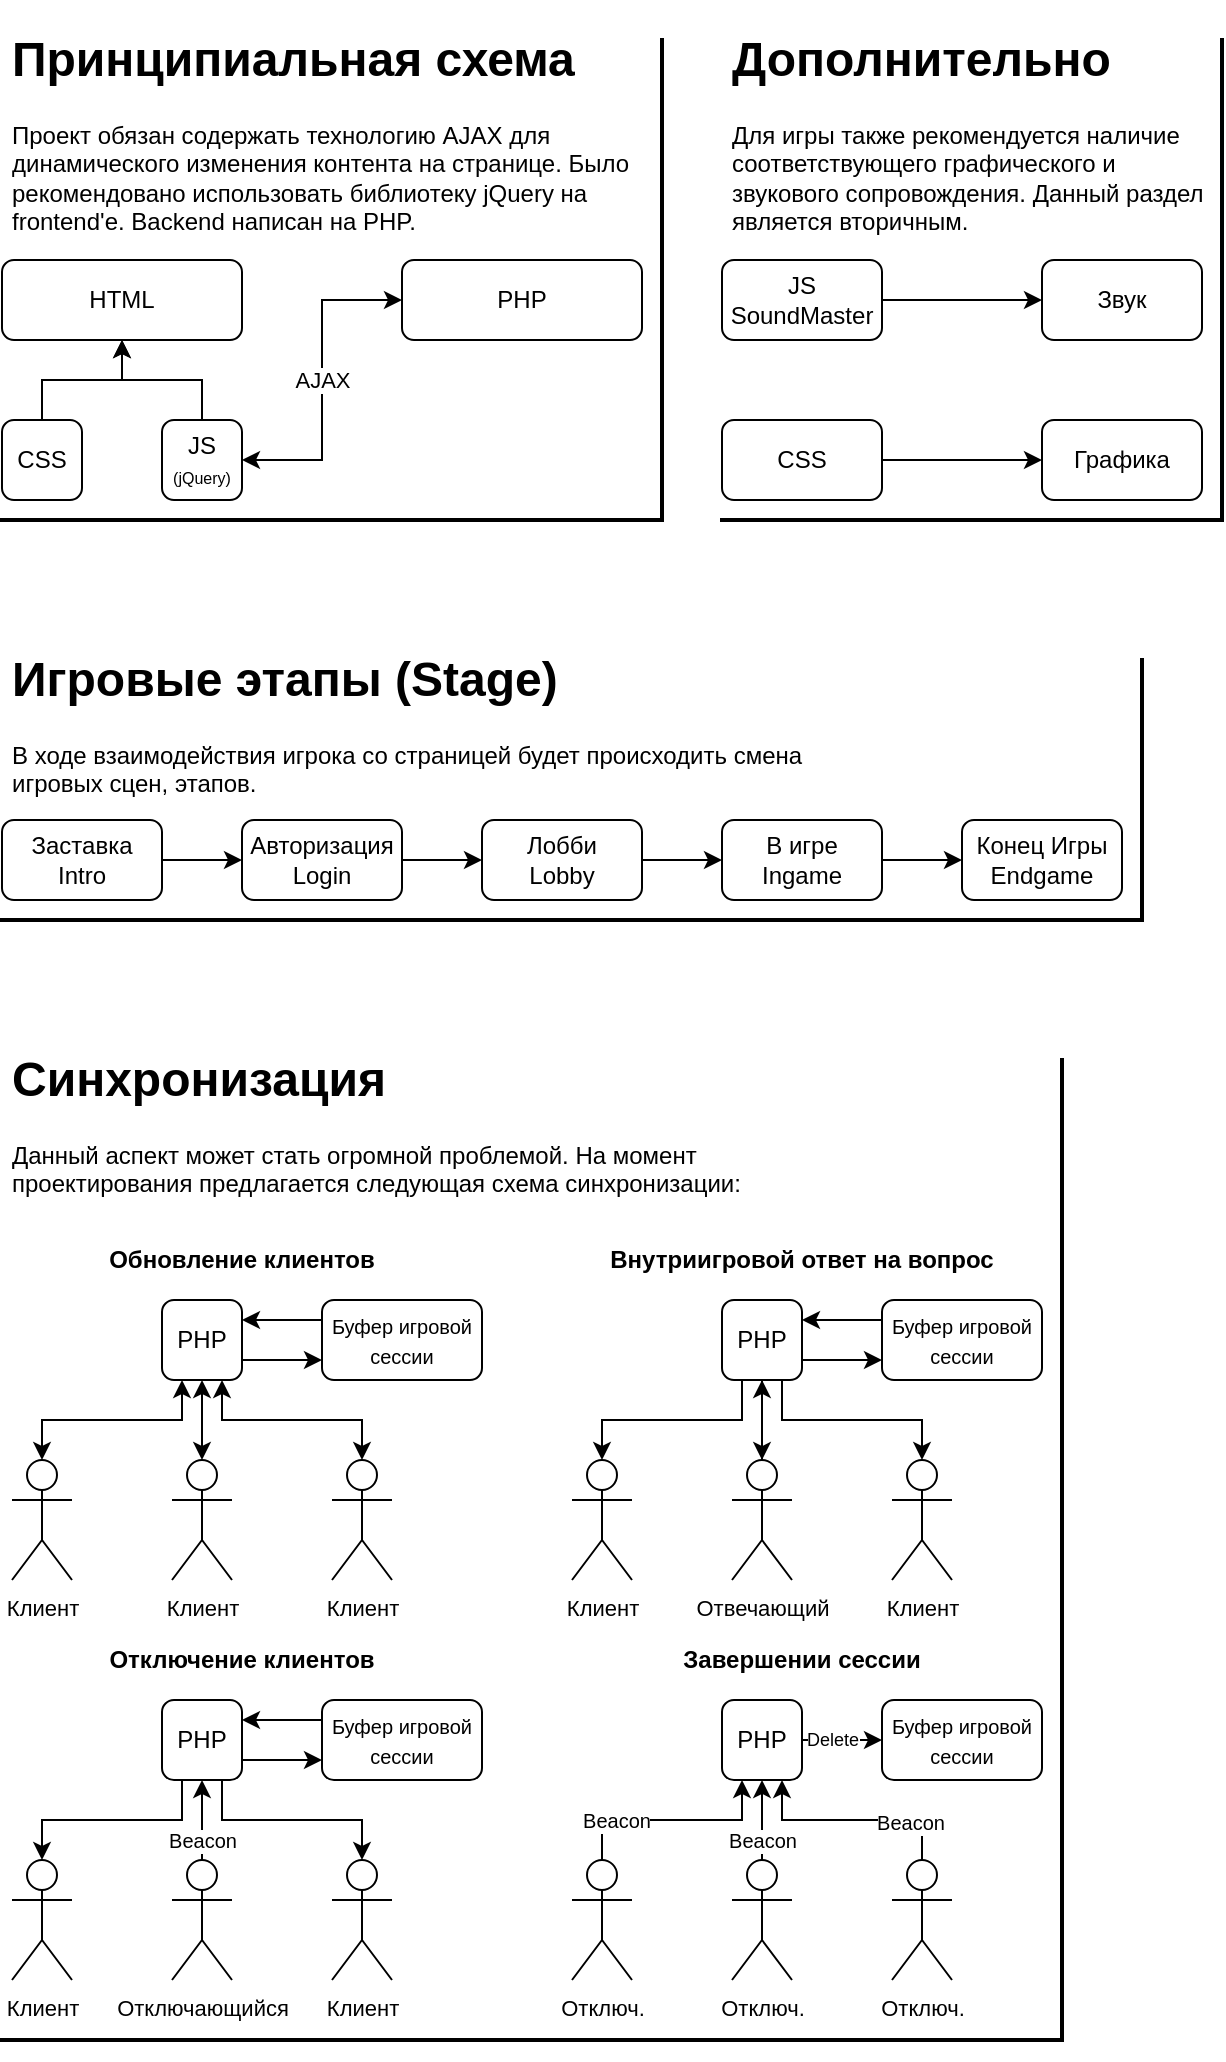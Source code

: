 <mxfile version="14.3.1" type="github">
  <diagram id="fdaFz8g7WsJd5ks0n-gx" name="Page-1">
    <mxGraphModel dx="775" dy="544" grid="1" gridSize="10" guides="1" tooltips="1" connect="1" arrows="1" fold="1" page="1" pageScale="1" pageWidth="827" pageHeight="1169" math="0" shadow="0">
      <root>
        <mxCell id="0" />
        <mxCell id="1" parent="0" />
        <mxCell id="Tfnw866Hx88FF2iFjDKs-1" value="HTML" style="rounded=1;whiteSpace=wrap;html=1;" vertex="1" parent="1">
          <mxGeometry x="120" y="160" width="120" height="40" as="geometry" />
        </mxCell>
        <mxCell id="Tfnw866Hx88FF2iFjDKs-3" style="edgeStyle=orthogonalEdgeStyle;rounded=0;orthogonalLoop=1;jettySize=auto;html=1;exitX=0.5;exitY=0;exitDx=0;exitDy=0;entryX=0.5;entryY=1;entryDx=0;entryDy=0;" edge="1" parent="1" source="Tfnw866Hx88FF2iFjDKs-2" target="Tfnw866Hx88FF2iFjDKs-1">
          <mxGeometry relative="1" as="geometry" />
        </mxCell>
        <mxCell id="Tfnw866Hx88FF2iFjDKs-2" value="CSS" style="rounded=1;whiteSpace=wrap;html=1;" vertex="1" parent="1">
          <mxGeometry x="120" y="240" width="40" height="40" as="geometry" />
        </mxCell>
        <mxCell id="Tfnw866Hx88FF2iFjDKs-5" style="edgeStyle=orthogonalEdgeStyle;rounded=0;orthogonalLoop=1;jettySize=auto;html=1;exitX=0.5;exitY=0;exitDx=0;exitDy=0;entryX=0.5;entryY=1;entryDx=0;entryDy=0;" edge="1" parent="1" source="Tfnw866Hx88FF2iFjDKs-4" target="Tfnw866Hx88FF2iFjDKs-1">
          <mxGeometry relative="1" as="geometry" />
        </mxCell>
        <mxCell id="Tfnw866Hx88FF2iFjDKs-7" style="edgeStyle=orthogonalEdgeStyle;rounded=0;orthogonalLoop=1;jettySize=auto;html=1;exitX=1;exitY=0.5;exitDx=0;exitDy=0;entryX=0;entryY=0.5;entryDx=0;entryDy=0;startArrow=classic;startFill=1;" edge="1" parent="1" source="Tfnw866Hx88FF2iFjDKs-4" target="Tfnw866Hx88FF2iFjDKs-6">
          <mxGeometry relative="1" as="geometry" />
        </mxCell>
        <mxCell id="Tfnw866Hx88FF2iFjDKs-9" value="AJAX" style="edgeLabel;html=1;align=center;verticalAlign=middle;resizable=0;points=[];" vertex="1" connectable="0" parent="Tfnw866Hx88FF2iFjDKs-7">
          <mxGeometry x="-0.126" relative="1" as="geometry">
            <mxPoint y="-10.38" as="offset" />
          </mxGeometry>
        </mxCell>
        <mxCell id="Tfnw866Hx88FF2iFjDKs-4" value="JS&lt;br&gt;&lt;font style=&quot;font-size: 8px&quot;&gt;(jQuery)&lt;/font&gt;" style="rounded=1;whiteSpace=wrap;html=1;" vertex="1" parent="1">
          <mxGeometry x="200" y="240" width="40" height="40" as="geometry" />
        </mxCell>
        <mxCell id="Tfnw866Hx88FF2iFjDKs-6" value="PHP" style="rounded=1;whiteSpace=wrap;html=1;" vertex="1" parent="1">
          <mxGeometry x="320" y="160" width="120" height="40" as="geometry" />
        </mxCell>
        <mxCell id="Tfnw866Hx88FF2iFjDKs-10" value="&lt;h1&gt;Принципиальная схема&lt;/h1&gt;&lt;p&gt;Проект обязан содержать технологию AJAX для динамического изменения контента на странице. Было рекомендовано использовать библиотеку jQuery на frontend&#39;е. Backend написан на PHP.&amp;nbsp;&lt;/p&gt;" style="text;html=1;strokeColor=none;fillColor=none;spacing=5;spacingTop=-20;whiteSpace=wrap;overflow=hidden;rounded=0;" vertex="1" parent="1">
          <mxGeometry x="120" y="40" width="320" height="120" as="geometry" />
        </mxCell>
        <mxCell id="Tfnw866Hx88FF2iFjDKs-13" value="" style="shape=partialRectangle;whiteSpace=wrap;html=1;top=0;left=0;fillColor=none;strokeWidth=2;" vertex="1" parent="1">
          <mxGeometry x="120" y="50" width="330" height="240" as="geometry" />
        </mxCell>
        <mxCell id="Tfnw866Hx88FF2iFjDKs-14" value="&lt;h1&gt;Игровые этапы (Stage)&lt;/h1&gt;&lt;p&gt;В ходе взаимодействия игрока со страницей будет происходить смена игровых сцен, этапов.&lt;/p&gt;" style="text;html=1;strokeColor=none;fillColor=none;spacing=5;spacingTop=-20;whiteSpace=wrap;overflow=hidden;rounded=0;" vertex="1" parent="1">
          <mxGeometry x="120" y="350" width="440" height="90" as="geometry" />
        </mxCell>
        <mxCell id="Tfnw866Hx88FF2iFjDKs-151" style="edgeStyle=orthogonalEdgeStyle;rounded=0;orthogonalLoop=1;jettySize=auto;html=1;exitX=1;exitY=0.5;exitDx=0;exitDy=0;entryX=0;entryY=0.5;entryDx=0;entryDy=0;startArrow=none;startFill=0;strokeWidth=1;fontSize=12;" edge="1" parent="1" source="Tfnw866Hx88FF2iFjDKs-15" target="Tfnw866Hx88FF2iFjDKs-149">
          <mxGeometry relative="1" as="geometry" />
        </mxCell>
        <mxCell id="Tfnw866Hx88FF2iFjDKs-15" value="&lt;font style=&quot;font-size: 12px&quot;&gt;Заставка&lt;br&gt;Intro&lt;/font&gt;" style="rounded=1;whiteSpace=wrap;html=1;align=center;" vertex="1" parent="1">
          <mxGeometry x="120" y="440" width="80" height="40" as="geometry" />
        </mxCell>
        <mxCell id="Tfnw866Hx88FF2iFjDKs-21" style="edgeStyle=orthogonalEdgeStyle;rounded=0;orthogonalLoop=1;jettySize=auto;html=1;exitX=1;exitY=0.5;exitDx=0;exitDy=0;entryX=0;entryY=0.5;entryDx=0;entryDy=0;startArrow=none;startFill=0;" edge="1" parent="1" source="Tfnw866Hx88FF2iFjDKs-16" target="Tfnw866Hx88FF2iFjDKs-18">
          <mxGeometry relative="1" as="geometry" />
        </mxCell>
        <mxCell id="Tfnw866Hx88FF2iFjDKs-16" value="&lt;font style=&quot;font-size: 12px&quot;&gt;Лобби&lt;br&gt;Lobby&lt;/font&gt;" style="rounded=1;whiteSpace=wrap;html=1;align=center;" vertex="1" parent="1">
          <mxGeometry x="360" y="440" width="80" height="40" as="geometry" />
        </mxCell>
        <mxCell id="Tfnw866Hx88FF2iFjDKs-22" style="edgeStyle=orthogonalEdgeStyle;rounded=0;orthogonalLoop=1;jettySize=auto;html=1;exitX=1;exitY=0.5;exitDx=0;exitDy=0;entryX=0;entryY=0.5;entryDx=0;entryDy=0;startArrow=none;startFill=0;" edge="1" parent="1" source="Tfnw866Hx88FF2iFjDKs-18" target="Tfnw866Hx88FF2iFjDKs-20">
          <mxGeometry relative="1" as="geometry" />
        </mxCell>
        <mxCell id="Tfnw866Hx88FF2iFjDKs-18" value="&lt;span&gt;В игре&lt;br&gt;Ingame&lt;br&gt;&lt;/span&gt;" style="rounded=1;whiteSpace=wrap;html=1;align=center;" vertex="1" parent="1">
          <mxGeometry x="480" y="440" width="80" height="40" as="geometry" />
        </mxCell>
        <mxCell id="Tfnw866Hx88FF2iFjDKs-20" value="&lt;span&gt;Конец Игры&lt;br&gt;Endgame&lt;br&gt;&lt;/span&gt;" style="rounded=1;whiteSpace=wrap;html=1;align=center;" vertex="1" parent="1">
          <mxGeometry x="600" y="440" width="80" height="40" as="geometry" />
        </mxCell>
        <mxCell id="Tfnw866Hx88FF2iFjDKs-23" value="" style="shape=partialRectangle;whiteSpace=wrap;html=1;top=0;left=0;fillColor=none;strokeWidth=2;" vertex="1" parent="1">
          <mxGeometry x="120" y="360" width="570" height="130" as="geometry" />
        </mxCell>
        <mxCell id="Tfnw866Hx88FF2iFjDKs-25" value="&lt;h1&gt;Синхронизация&lt;/h1&gt;&lt;p&gt;Данный аспект может стать огромной проблемой. На момент проектирования предлагается следующая схема синхронизации:&lt;/p&gt;" style="text;html=1;strokeColor=none;fillColor=none;spacing=5;spacingTop=-20;whiteSpace=wrap;overflow=hidden;rounded=0;" vertex="1" parent="1">
          <mxGeometry x="120" y="550" width="400" height="80" as="geometry" />
        </mxCell>
        <mxCell id="Tfnw866Hx88FF2iFjDKs-62" value="" style="group" vertex="1" connectable="0" parent="1">
          <mxGeometry x="125" y="760" width="190" height="60" as="geometry" />
        </mxCell>
        <mxCell id="Tfnw866Hx88FF2iFjDKs-63" value="&lt;font style=&quot;font-size: 11px&quot;&gt;Клиент&lt;/font&gt;" style="shape=umlActor;verticalLabelPosition=bottom;verticalAlign=top;html=1;outlineConnect=0;align=center;" vertex="1" parent="Tfnw866Hx88FF2iFjDKs-62">
          <mxGeometry width="30" height="60" as="geometry" />
        </mxCell>
        <mxCell id="Tfnw866Hx88FF2iFjDKs-64" value="&lt;font style=&quot;font-size: 11px&quot;&gt;Клиент&lt;/font&gt;" style="shape=umlActor;verticalLabelPosition=bottom;verticalAlign=top;html=1;outlineConnect=0;align=center;" vertex="1" parent="Tfnw866Hx88FF2iFjDKs-62">
          <mxGeometry x="80" width="30" height="60" as="geometry" />
        </mxCell>
        <mxCell id="Tfnw866Hx88FF2iFjDKs-65" value="&lt;font style=&quot;font-size: 11px&quot;&gt;Клиент&lt;/font&gt;" style="shape=umlActor;verticalLabelPosition=bottom;verticalAlign=top;html=1;outlineConnect=0;align=center;" vertex="1" parent="Tfnw866Hx88FF2iFjDKs-62">
          <mxGeometry x="160" width="30" height="60" as="geometry" />
        </mxCell>
        <mxCell id="Tfnw866Hx88FF2iFjDKs-74" style="edgeStyle=orthogonalEdgeStyle;rounded=0;orthogonalLoop=1;jettySize=auto;html=1;exitX=0.25;exitY=1;exitDx=0;exitDy=0;entryX=0.5;entryY=0;entryDx=0;entryDy=0;entryPerimeter=0;startArrow=classic;startFill=1;" edge="1" parent="1" source="Tfnw866Hx88FF2iFjDKs-67" target="Tfnw866Hx88FF2iFjDKs-63">
          <mxGeometry relative="1" as="geometry" />
        </mxCell>
        <mxCell id="Tfnw866Hx88FF2iFjDKs-75" style="edgeStyle=orthogonalEdgeStyle;rounded=0;orthogonalLoop=1;jettySize=auto;html=1;exitX=0.5;exitY=1;exitDx=0;exitDy=0;entryX=0.5;entryY=0;entryDx=0;entryDy=0;entryPerimeter=0;startArrow=classic;startFill=1;" edge="1" parent="1" source="Tfnw866Hx88FF2iFjDKs-67" target="Tfnw866Hx88FF2iFjDKs-64">
          <mxGeometry relative="1" as="geometry" />
        </mxCell>
        <mxCell id="Tfnw866Hx88FF2iFjDKs-77" style="edgeStyle=orthogonalEdgeStyle;rounded=0;orthogonalLoop=1;jettySize=auto;html=1;exitX=0.75;exitY=1;exitDx=0;exitDy=0;entryX=0.5;entryY=0;entryDx=0;entryDy=0;entryPerimeter=0;startArrow=classic;startFill=1;" edge="1" parent="1" source="Tfnw866Hx88FF2iFjDKs-67" target="Tfnw866Hx88FF2iFjDKs-65">
          <mxGeometry relative="1" as="geometry" />
        </mxCell>
        <mxCell id="Tfnw866Hx88FF2iFjDKs-95" style="edgeStyle=orthogonalEdgeStyle;rounded=0;orthogonalLoop=1;jettySize=auto;html=1;exitX=1;exitY=0.75;exitDx=0;exitDy=0;entryX=0;entryY=0.75;entryDx=0;entryDy=0;startArrow=none;startFill=0;" edge="1" parent="1" source="Tfnw866Hx88FF2iFjDKs-67" target="Tfnw866Hx88FF2iFjDKs-71">
          <mxGeometry relative="1" as="geometry" />
        </mxCell>
        <mxCell id="Tfnw866Hx88FF2iFjDKs-67" value="PHP" style="rounded=1;whiteSpace=wrap;html=1;align=center;" vertex="1" parent="1">
          <mxGeometry x="200" y="680" width="40" height="40" as="geometry" />
        </mxCell>
        <mxCell id="Tfnw866Hx88FF2iFjDKs-96" style="edgeStyle=orthogonalEdgeStyle;rounded=0;orthogonalLoop=1;jettySize=auto;html=1;exitX=0;exitY=0.25;exitDx=0;exitDy=0;entryX=1;entryY=0.25;entryDx=0;entryDy=0;startArrow=none;startFill=0;" edge="1" parent="1" source="Tfnw866Hx88FF2iFjDKs-71" target="Tfnw866Hx88FF2iFjDKs-67">
          <mxGeometry relative="1" as="geometry" />
        </mxCell>
        <mxCell id="Tfnw866Hx88FF2iFjDKs-71" value="&lt;font style=&quot;font-size: 10px&quot;&gt;Буфер игровой сессии&lt;/font&gt;" style="rounded=1;whiteSpace=wrap;html=1;align=center;" vertex="1" parent="1">
          <mxGeometry x="280" y="680" width="80" height="40" as="geometry" />
        </mxCell>
        <mxCell id="Tfnw866Hx88FF2iFjDKs-72" value="&lt;b&gt;Обновление клиентов&lt;/b&gt;" style="text;html=1;strokeColor=none;fillColor=none;align=center;verticalAlign=middle;whiteSpace=wrap;rounded=0;" vertex="1" parent="1">
          <mxGeometry x="120" y="640" width="240" height="40" as="geometry" />
        </mxCell>
        <mxCell id="Tfnw866Hx88FF2iFjDKs-78" value="" style="group" vertex="1" connectable="0" parent="1">
          <mxGeometry x="405" y="760" width="190" height="60" as="geometry" />
        </mxCell>
        <mxCell id="Tfnw866Hx88FF2iFjDKs-79" value="&lt;font style=&quot;font-size: 11px&quot;&gt;Клиент&lt;/font&gt;" style="shape=umlActor;verticalLabelPosition=bottom;verticalAlign=top;html=1;outlineConnect=0;align=center;" vertex="1" parent="Tfnw866Hx88FF2iFjDKs-78">
          <mxGeometry width="30" height="60" as="geometry" />
        </mxCell>
        <mxCell id="Tfnw866Hx88FF2iFjDKs-80" value="&lt;span style=&quot;font-size: 11px&quot;&gt;Отвечающий&lt;/span&gt;" style="shape=umlActor;verticalLabelPosition=bottom;verticalAlign=top;html=1;outlineConnect=0;align=center;" vertex="1" parent="Tfnw866Hx88FF2iFjDKs-78">
          <mxGeometry x="80" width="30" height="60" as="geometry" />
        </mxCell>
        <mxCell id="Tfnw866Hx88FF2iFjDKs-81" value="&lt;font style=&quot;font-size: 11px&quot;&gt;Клиент&lt;/font&gt;" style="shape=umlActor;verticalLabelPosition=bottom;verticalAlign=top;html=1;outlineConnect=0;align=center;" vertex="1" parent="Tfnw866Hx88FF2iFjDKs-78">
          <mxGeometry x="160" width="30" height="60" as="geometry" />
        </mxCell>
        <mxCell id="Tfnw866Hx88FF2iFjDKs-89" style="edgeStyle=orthogonalEdgeStyle;rounded=0;orthogonalLoop=1;jettySize=auto;html=1;exitX=1;exitY=0.75;exitDx=0;exitDy=0;entryX=0;entryY=0.75;entryDx=0;entryDy=0;startArrow=none;startFill=0;" edge="1" parent="1" source="Tfnw866Hx88FF2iFjDKs-85" target="Tfnw866Hx88FF2iFjDKs-87">
          <mxGeometry relative="1" as="geometry" />
        </mxCell>
        <mxCell id="Tfnw866Hx88FF2iFjDKs-92" style="edgeStyle=orthogonalEdgeStyle;rounded=0;orthogonalLoop=1;jettySize=auto;html=1;exitX=0.25;exitY=1;exitDx=0;exitDy=0;entryX=0.5;entryY=0;entryDx=0;entryDy=0;entryPerimeter=0;startArrow=none;startFill=0;" edge="1" parent="1" source="Tfnw866Hx88FF2iFjDKs-85" target="Tfnw866Hx88FF2iFjDKs-79">
          <mxGeometry relative="1" as="geometry" />
        </mxCell>
        <mxCell id="Tfnw866Hx88FF2iFjDKs-93" style="edgeStyle=orthogonalEdgeStyle;rounded=0;orthogonalLoop=1;jettySize=auto;html=1;exitX=0.75;exitY=1;exitDx=0;exitDy=0;entryX=0.5;entryY=0;entryDx=0;entryDy=0;entryPerimeter=0;startArrow=none;startFill=0;" edge="1" parent="1" source="Tfnw866Hx88FF2iFjDKs-85" target="Tfnw866Hx88FF2iFjDKs-81">
          <mxGeometry relative="1" as="geometry" />
        </mxCell>
        <mxCell id="Tfnw866Hx88FF2iFjDKs-94" style="edgeStyle=orthogonalEdgeStyle;rounded=0;orthogonalLoop=1;jettySize=auto;html=1;exitX=0.5;exitY=1;exitDx=0;exitDy=0;entryX=0.5;entryY=0;entryDx=0;entryDy=0;entryPerimeter=0;startArrow=none;startFill=0;" edge="1" parent="1" source="Tfnw866Hx88FF2iFjDKs-85" target="Tfnw866Hx88FF2iFjDKs-80">
          <mxGeometry relative="1" as="geometry" />
        </mxCell>
        <mxCell id="Tfnw866Hx88FF2iFjDKs-85" value="PHP" style="rounded=1;whiteSpace=wrap;html=1;align=center;" vertex="1" parent="1">
          <mxGeometry x="480" y="680" width="40" height="40" as="geometry" />
        </mxCell>
        <mxCell id="Tfnw866Hx88FF2iFjDKs-90" style="edgeStyle=orthogonalEdgeStyle;rounded=0;orthogonalLoop=1;jettySize=auto;html=1;exitX=0;exitY=0.25;exitDx=0;exitDy=0;entryX=1;entryY=0.25;entryDx=0;entryDy=0;startArrow=none;startFill=0;" edge="1" parent="1" source="Tfnw866Hx88FF2iFjDKs-87" target="Tfnw866Hx88FF2iFjDKs-85">
          <mxGeometry relative="1" as="geometry" />
        </mxCell>
        <mxCell id="Tfnw866Hx88FF2iFjDKs-87" value="&lt;font style=&quot;font-size: 10px&quot;&gt;Буфер игровой сессии&lt;/font&gt;" style="rounded=1;whiteSpace=wrap;html=1;align=center;" vertex="1" parent="1">
          <mxGeometry x="560" y="680" width="80" height="40" as="geometry" />
        </mxCell>
        <mxCell id="Tfnw866Hx88FF2iFjDKs-88" value="&lt;b&gt;Внутриигровой ответ на вопрос&lt;/b&gt;" style="text;html=1;strokeColor=none;fillColor=none;align=center;verticalAlign=middle;whiteSpace=wrap;rounded=0;" vertex="1" parent="1">
          <mxGeometry x="400" y="640" width="240" height="40" as="geometry" />
        </mxCell>
        <mxCell id="Tfnw866Hx88FF2iFjDKs-91" style="edgeStyle=orthogonalEdgeStyle;rounded=0;orthogonalLoop=1;jettySize=auto;html=1;exitX=0.5;exitY=0;exitDx=0;exitDy=0;exitPerimeter=0;entryX=0.5;entryY=1;entryDx=0;entryDy=0;startArrow=none;startFill=0;" edge="1" parent="1" source="Tfnw866Hx88FF2iFjDKs-80" target="Tfnw866Hx88FF2iFjDKs-85">
          <mxGeometry relative="1" as="geometry" />
        </mxCell>
        <mxCell id="Tfnw866Hx88FF2iFjDKs-99" value="" style="group" vertex="1" connectable="0" parent="1">
          <mxGeometry x="125" y="960" width="190" height="60" as="geometry" />
        </mxCell>
        <mxCell id="Tfnw866Hx88FF2iFjDKs-100" value="&lt;font style=&quot;font-size: 11px&quot;&gt;Клиент&lt;/font&gt;" style="shape=umlActor;verticalLabelPosition=bottom;verticalAlign=top;html=1;outlineConnect=0;align=center;" vertex="1" parent="Tfnw866Hx88FF2iFjDKs-99">
          <mxGeometry width="30" height="60" as="geometry" />
        </mxCell>
        <mxCell id="Tfnw866Hx88FF2iFjDKs-101" value="&lt;span style=&quot;font-size: 11px&quot;&gt;Отключающийся&lt;/span&gt;" style="shape=umlActor;verticalLabelPosition=bottom;verticalAlign=top;html=1;outlineConnect=0;align=center;" vertex="1" parent="Tfnw866Hx88FF2iFjDKs-99">
          <mxGeometry x="80" width="30" height="60" as="geometry" />
        </mxCell>
        <mxCell id="Tfnw866Hx88FF2iFjDKs-102" value="&lt;font style=&quot;font-size: 11px&quot;&gt;Клиент&lt;/font&gt;" style="shape=umlActor;verticalLabelPosition=bottom;verticalAlign=top;html=1;outlineConnect=0;align=center;" vertex="1" parent="Tfnw866Hx88FF2iFjDKs-99">
          <mxGeometry x="160" width="30" height="60" as="geometry" />
        </mxCell>
        <mxCell id="Tfnw866Hx88FF2iFjDKs-103" style="edgeStyle=orthogonalEdgeStyle;rounded=0;orthogonalLoop=1;jettySize=auto;html=1;exitX=1;exitY=0.75;exitDx=0;exitDy=0;entryX=0;entryY=0.75;entryDx=0;entryDy=0;startArrow=none;startFill=0;" edge="1" parent="1" source="Tfnw866Hx88FF2iFjDKs-107" target="Tfnw866Hx88FF2iFjDKs-109">
          <mxGeometry relative="1" as="geometry" />
        </mxCell>
        <mxCell id="Tfnw866Hx88FF2iFjDKs-104" style="edgeStyle=orthogonalEdgeStyle;rounded=0;orthogonalLoop=1;jettySize=auto;html=1;exitX=0.25;exitY=1;exitDx=0;exitDy=0;entryX=0.5;entryY=0;entryDx=0;entryDy=0;entryPerimeter=0;startArrow=none;startFill=0;" edge="1" parent="1" source="Tfnw866Hx88FF2iFjDKs-107" target="Tfnw866Hx88FF2iFjDKs-100">
          <mxGeometry relative="1" as="geometry" />
        </mxCell>
        <mxCell id="Tfnw866Hx88FF2iFjDKs-105" style="edgeStyle=orthogonalEdgeStyle;rounded=0;orthogonalLoop=1;jettySize=auto;html=1;exitX=0.75;exitY=1;exitDx=0;exitDy=0;entryX=0.5;entryY=0;entryDx=0;entryDy=0;entryPerimeter=0;startArrow=none;startFill=0;" edge="1" parent="1" source="Tfnw866Hx88FF2iFjDKs-107" target="Tfnw866Hx88FF2iFjDKs-102">
          <mxGeometry relative="1" as="geometry" />
        </mxCell>
        <mxCell id="Tfnw866Hx88FF2iFjDKs-107" value="PHP" style="rounded=1;whiteSpace=wrap;html=1;align=center;" vertex="1" parent="1">
          <mxGeometry x="200" y="880" width="40" height="40" as="geometry" />
        </mxCell>
        <mxCell id="Tfnw866Hx88FF2iFjDKs-108" style="edgeStyle=orthogonalEdgeStyle;rounded=0;orthogonalLoop=1;jettySize=auto;html=1;exitX=0;exitY=0.25;exitDx=0;exitDy=0;entryX=1;entryY=0.25;entryDx=0;entryDy=0;startArrow=none;startFill=0;" edge="1" parent="1" source="Tfnw866Hx88FF2iFjDKs-109" target="Tfnw866Hx88FF2iFjDKs-107">
          <mxGeometry relative="1" as="geometry" />
        </mxCell>
        <mxCell id="Tfnw866Hx88FF2iFjDKs-109" value="&lt;font style=&quot;font-size: 10px&quot;&gt;Буфер игровой сессии&lt;/font&gt;" style="rounded=1;whiteSpace=wrap;html=1;align=center;" vertex="1" parent="1">
          <mxGeometry x="280" y="880" width="80" height="40" as="geometry" />
        </mxCell>
        <mxCell id="Tfnw866Hx88FF2iFjDKs-110" value="&lt;b&gt;Отключение клиентов&lt;/b&gt;" style="text;html=1;strokeColor=none;fillColor=none;align=center;verticalAlign=middle;whiteSpace=wrap;rounded=0;" vertex="1" parent="1">
          <mxGeometry x="120" y="840" width="240" height="40" as="geometry" />
        </mxCell>
        <mxCell id="Tfnw866Hx88FF2iFjDKs-113" style="edgeStyle=orthogonalEdgeStyle;rounded=0;orthogonalLoop=1;jettySize=auto;html=1;exitX=0.5;exitY=0;exitDx=0;exitDy=0;exitPerimeter=0;entryX=0.5;entryY=1;entryDx=0;entryDy=0;startArrow=none;startFill=0;" edge="1" parent="1" source="Tfnw866Hx88FF2iFjDKs-101" target="Tfnw866Hx88FF2iFjDKs-107">
          <mxGeometry relative="1" as="geometry" />
        </mxCell>
        <mxCell id="Tfnw866Hx88FF2iFjDKs-114" value="Beacon" style="edgeLabel;html=1;align=center;verticalAlign=middle;resizable=0;points=[];fontSize=10;" vertex="1" connectable="0" parent="Tfnw866Hx88FF2iFjDKs-113">
          <mxGeometry x="-0.303" relative="1" as="geometry">
            <mxPoint y="3.95" as="offset" />
          </mxGeometry>
        </mxCell>
        <mxCell id="Tfnw866Hx88FF2iFjDKs-115" value="" style="group" vertex="1" connectable="0" parent="1">
          <mxGeometry x="405" y="960" width="265" height="100" as="geometry" />
        </mxCell>
        <mxCell id="Tfnw866Hx88FF2iFjDKs-116" value="&lt;font style=&quot;font-size: 11px&quot;&gt;Отключ.&lt;/font&gt;" style="shape=umlActor;verticalLabelPosition=bottom;verticalAlign=top;html=1;outlineConnect=0;align=center;" vertex="1" parent="Tfnw866Hx88FF2iFjDKs-115">
          <mxGeometry width="30" height="60" as="geometry" />
        </mxCell>
        <mxCell id="Tfnw866Hx88FF2iFjDKs-117" value="&lt;span style=&quot;font-size: 11px&quot;&gt;Отключ.&lt;/span&gt;" style="shape=umlActor;verticalLabelPosition=bottom;verticalAlign=top;html=1;outlineConnect=0;align=center;" vertex="1" parent="Tfnw866Hx88FF2iFjDKs-115">
          <mxGeometry x="80" width="30" height="60" as="geometry" />
        </mxCell>
        <mxCell id="Tfnw866Hx88FF2iFjDKs-118" value="&lt;font style=&quot;font-size: 11px&quot;&gt;Отключ.&lt;/font&gt;" style="shape=umlActor;verticalLabelPosition=bottom;verticalAlign=top;html=1;outlineConnect=0;align=center;" vertex="1" parent="Tfnw866Hx88FF2iFjDKs-115">
          <mxGeometry x="160" width="30" height="60" as="geometry" />
        </mxCell>
        <mxCell id="Tfnw866Hx88FF2iFjDKs-134" style="edgeStyle=orthogonalEdgeStyle;rounded=0;orthogonalLoop=1;jettySize=auto;html=1;exitX=1;exitY=0.5;exitDx=0;exitDy=0;entryX=0;entryY=0.5;entryDx=0;entryDy=0;startArrow=none;startFill=0;fontSize=10;" edge="1" parent="1" source="Tfnw866Hx88FF2iFjDKs-123" target="Tfnw866Hx88FF2iFjDKs-125">
          <mxGeometry relative="1" as="geometry" />
        </mxCell>
        <mxCell id="Tfnw866Hx88FF2iFjDKs-135" value="&lt;font style=&quot;font-size: 9px&quot;&gt;Delete&lt;/font&gt;" style="edgeLabel;html=1;align=center;verticalAlign=middle;resizable=0;points=[];fontSize=10;" vertex="1" connectable="0" parent="Tfnw866Hx88FF2iFjDKs-134">
          <mxGeometry x="-0.267" y="1" relative="1" as="geometry">
            <mxPoint as="offset" />
          </mxGeometry>
        </mxCell>
        <mxCell id="Tfnw866Hx88FF2iFjDKs-123" value="PHP" style="rounded=1;whiteSpace=wrap;html=1;align=center;" vertex="1" parent="1">
          <mxGeometry x="480" y="880" width="40" height="40" as="geometry" />
        </mxCell>
        <mxCell id="Tfnw866Hx88FF2iFjDKs-125" value="&lt;font style=&quot;font-size: 10px&quot;&gt;Буфер игровой сессии&lt;/font&gt;" style="rounded=1;whiteSpace=wrap;html=1;align=center;" vertex="1" parent="1">
          <mxGeometry x="560" y="880" width="80" height="40" as="geometry" />
        </mxCell>
        <mxCell id="Tfnw866Hx88FF2iFjDKs-126" value="&lt;b&gt;Завершении сессии&lt;/b&gt;" style="text;html=1;strokeColor=none;fillColor=none;align=center;verticalAlign=middle;whiteSpace=wrap;rounded=0;" vertex="1" parent="1">
          <mxGeometry x="400" y="840" width="240" height="40" as="geometry" />
        </mxCell>
        <mxCell id="Tfnw866Hx88FF2iFjDKs-128" style="edgeStyle=orthogonalEdgeStyle;rounded=0;orthogonalLoop=1;jettySize=auto;html=1;exitX=0.5;exitY=0;exitDx=0;exitDy=0;exitPerimeter=0;entryX=0.25;entryY=1;entryDx=0;entryDy=0;startArrow=none;startFill=0;fontSize=10;" edge="1" parent="1" source="Tfnw866Hx88FF2iFjDKs-116" target="Tfnw866Hx88FF2iFjDKs-123">
          <mxGeometry relative="1" as="geometry" />
        </mxCell>
        <mxCell id="Tfnw866Hx88FF2iFjDKs-131" value="Beacon" style="edgeLabel;html=1;align=center;verticalAlign=middle;resizable=0;points=[];fontSize=10;" vertex="1" connectable="0" parent="Tfnw866Hx88FF2iFjDKs-128">
          <mxGeometry x="-0.513" relative="1" as="geometry">
            <mxPoint as="offset" />
          </mxGeometry>
        </mxCell>
        <mxCell id="Tfnw866Hx88FF2iFjDKs-129" style="edgeStyle=orthogonalEdgeStyle;rounded=0;orthogonalLoop=1;jettySize=auto;html=1;exitX=0.5;exitY=0;exitDx=0;exitDy=0;exitPerimeter=0;entryX=0.5;entryY=1;entryDx=0;entryDy=0;startArrow=none;startFill=0;fontSize=10;" edge="1" parent="1" source="Tfnw866Hx88FF2iFjDKs-117" target="Tfnw866Hx88FF2iFjDKs-123">
          <mxGeometry relative="1" as="geometry" />
        </mxCell>
        <mxCell id="Tfnw866Hx88FF2iFjDKs-133" value="Beacon" style="edgeLabel;html=1;align=center;verticalAlign=middle;resizable=0;points=[];fontSize=10;" vertex="1" connectable="0" parent="Tfnw866Hx88FF2iFjDKs-129">
          <mxGeometry x="-0.301" y="-1" relative="1" as="geometry">
            <mxPoint x="-1" y="3.98" as="offset" />
          </mxGeometry>
        </mxCell>
        <mxCell id="Tfnw866Hx88FF2iFjDKs-130" style="edgeStyle=orthogonalEdgeStyle;rounded=0;orthogonalLoop=1;jettySize=auto;html=1;exitX=0.5;exitY=0;exitDx=0;exitDy=0;exitPerimeter=0;entryX=0.75;entryY=1;entryDx=0;entryDy=0;startArrow=none;startFill=0;fontSize=10;" edge="1" parent="1" source="Tfnw866Hx88FF2iFjDKs-118" target="Tfnw866Hx88FF2iFjDKs-123">
          <mxGeometry relative="1" as="geometry" />
        </mxCell>
        <mxCell id="Tfnw866Hx88FF2iFjDKs-132" value="Beacon" style="edgeLabel;html=1;align=center;verticalAlign=middle;resizable=0;points=[];fontSize=10;" vertex="1" connectable="0" parent="Tfnw866Hx88FF2iFjDKs-130">
          <mxGeometry x="-0.527" y="1" relative="1" as="geometry">
            <mxPoint as="offset" />
          </mxGeometry>
        </mxCell>
        <mxCell id="Tfnw866Hx88FF2iFjDKs-136" value="" style="shape=partialRectangle;whiteSpace=wrap;html=1;top=0;left=0;fillColor=none;rounded=0;strokeColor=#000000;strokeWidth=2;align=center;" vertex="1" parent="1">
          <mxGeometry x="120" y="560" width="530" height="490" as="geometry" />
        </mxCell>
        <mxCell id="Tfnw866Hx88FF2iFjDKs-137" value="&lt;h1 style=&quot;font-size: 24px&quot;&gt;&lt;font style=&quot;font-size: 24px&quot;&gt;Дополнительно&lt;/font&gt;&lt;/h1&gt;&lt;p&gt;&lt;font style=&quot;font-size: 12px&quot;&gt;Для игры также рекомендуется наличие соответствующего графического и звукового сопровождения. Данный раздел является вторичным.&lt;/font&gt;&lt;/p&gt;" style="text;html=1;strokeColor=none;fillColor=none;spacing=5;spacingTop=-20;whiteSpace=wrap;overflow=hidden;rounded=0;fontSize=10;align=left;" vertex="1" parent="1">
          <mxGeometry x="480" y="40" width="250" height="120" as="geometry" />
        </mxCell>
        <mxCell id="Tfnw866Hx88FF2iFjDKs-139" value="&lt;font style=&quot;font-size: 12px;&quot;&gt;Звук&lt;br style=&quot;font-size: 12px;&quot;&gt;&lt;/font&gt;" style="rounded=1;whiteSpace=wrap;html=1;strokeColor=#000000;strokeWidth=1;fillColor=none;fontSize=12;align=center;" vertex="1" parent="1">
          <mxGeometry x="640" y="160" width="80" height="40" as="geometry" />
        </mxCell>
        <mxCell id="Tfnw866Hx88FF2iFjDKs-140" value="&lt;font style=&quot;font-size: 12px;&quot;&gt;Графика&lt;/font&gt;" style="rounded=1;whiteSpace=wrap;html=1;strokeColor=#000000;strokeWidth=1;fillColor=none;fontSize=12;align=center;" vertex="1" parent="1">
          <mxGeometry x="640" y="240" width="80" height="40" as="geometry" />
        </mxCell>
        <mxCell id="Tfnw866Hx88FF2iFjDKs-142" style="edgeStyle=orthogonalEdgeStyle;rounded=0;orthogonalLoop=1;jettySize=auto;html=1;exitX=1;exitY=0.5;exitDx=0;exitDy=0;entryX=0;entryY=0.5;entryDx=0;entryDy=0;startArrow=none;startFill=0;fontSize=12;strokeWidth=1;" edge="1" parent="1" source="Tfnw866Hx88FF2iFjDKs-141" target="Tfnw866Hx88FF2iFjDKs-139">
          <mxGeometry relative="1" as="geometry" />
        </mxCell>
        <mxCell id="Tfnw866Hx88FF2iFjDKs-141" value="JS&lt;br&gt;SoundMaster" style="rounded=1;whiteSpace=wrap;html=1;strokeColor=#000000;strokeWidth=1;fillColor=none;fontSize=12;align=center;" vertex="1" parent="1">
          <mxGeometry x="480" y="160" width="80" height="40" as="geometry" />
        </mxCell>
        <mxCell id="Tfnw866Hx88FF2iFjDKs-144" style="edgeStyle=orthogonalEdgeStyle;rounded=0;orthogonalLoop=1;jettySize=auto;html=1;exitX=1;exitY=0.5;exitDx=0;exitDy=0;entryX=0;entryY=0.5;entryDx=0;entryDy=0;startArrow=none;startFill=0;fontSize=12;strokeWidth=1;" edge="1" parent="1" source="Tfnw866Hx88FF2iFjDKs-143" target="Tfnw866Hx88FF2iFjDKs-140">
          <mxGeometry relative="1" as="geometry" />
        </mxCell>
        <mxCell id="Tfnw866Hx88FF2iFjDKs-143" value="CSS" style="rounded=1;whiteSpace=wrap;html=1;strokeColor=#000000;strokeWidth=1;fillColor=none;fontSize=12;align=center;" vertex="1" parent="1">
          <mxGeometry x="480" y="240" width="80" height="40" as="geometry" />
        </mxCell>
        <mxCell id="Tfnw866Hx88FF2iFjDKs-148" value="" style="shape=partialRectangle;whiteSpace=wrap;html=1;top=0;left=0;fillColor=none;rounded=0;strokeColor=#000000;strokeWidth=2;fontSize=12;align=center;" vertex="1" parent="1">
          <mxGeometry x="480" y="50" width="250" height="240" as="geometry" />
        </mxCell>
        <mxCell id="Tfnw866Hx88FF2iFjDKs-152" style="edgeStyle=orthogonalEdgeStyle;rounded=0;orthogonalLoop=1;jettySize=auto;html=1;exitX=1;exitY=0.5;exitDx=0;exitDy=0;entryX=0;entryY=0.5;entryDx=0;entryDy=0;startArrow=none;startFill=0;strokeWidth=1;fontSize=12;" edge="1" parent="1" source="Tfnw866Hx88FF2iFjDKs-149" target="Tfnw866Hx88FF2iFjDKs-16">
          <mxGeometry relative="1" as="geometry" />
        </mxCell>
        <mxCell id="Tfnw866Hx88FF2iFjDKs-149" value="Авторизация&lt;br&gt;Login" style="rounded=1;whiteSpace=wrap;html=1;align=center;" vertex="1" parent="1">
          <mxGeometry x="240" y="440" width="80" height="40" as="geometry" />
        </mxCell>
      </root>
    </mxGraphModel>
  </diagram>
</mxfile>
